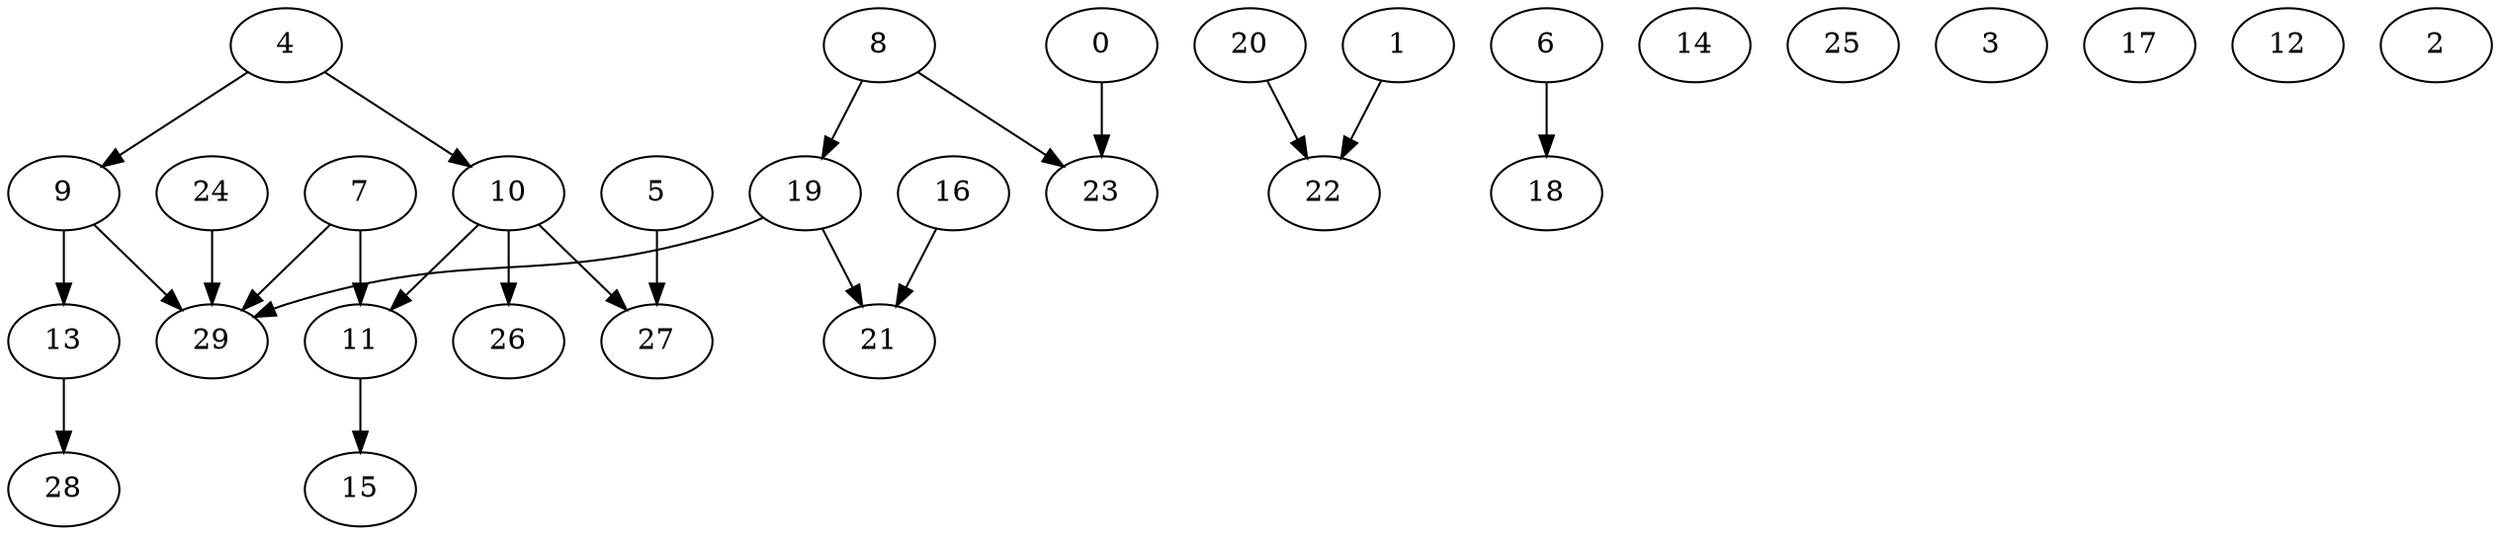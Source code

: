digraph "Random_Nodes_30_Density_0.73_CCR_2.01_WeightType_Random_GB_Homogeneous-2" {
4 [Weight=6];
8 [Weight=8];
9 [Weight=2];
7 [Weight=10];
19 [Weight=9];
20 [Weight=10];
10 [Weight=3];
13 [Weight=4];
16 [Weight=7];
1 [Weight=6];
24 [Weight=3];
5 [Weight=2];
0 [Weight=3];
11 [Weight=4];
6 [Weight=2];
14 [Weight=10];
25 [Weight=8];
29 [Weight=8];
3 [Weight=7];
17 [Weight=6];
22 [Weight=6];
23 [Weight=6];
28 [Weight=6];
26 [Weight=5];
27 [Weight=5];
12 [Weight=4];
2 [Weight=3];
18 [Weight=3];
21 [Weight=3];
15 [Weight=2];
19 -> 29 [Weight=23];
7 -> 11 [Weight=18];
19 -> 21 [Weight=20];
1 -> 22 [Weight=15];
6 -> 18 [Weight=8];
10 -> 11 [Weight=18];
10 -> 26 [Weight=20];
9 -> 29 [Weight=5];
10 -> 27 [Weight=8];
13 -> 28 [Weight=25];
8 -> 19 [Weight=10];
7 -> 29 [Weight=8];
11 -> 15 [Weight=8];
0 -> 23 [Weight=5];
5 -> 27 [Weight=13];
16 -> 21 [Weight=20];
20 -> 22 [Weight=23];
4 -> 9 [Weight=25];
8 -> 23 [Weight=15];
4 -> 10 [Weight=8];
24 -> 29 [Weight=13];
9 -> 13 [Weight=15];
}
